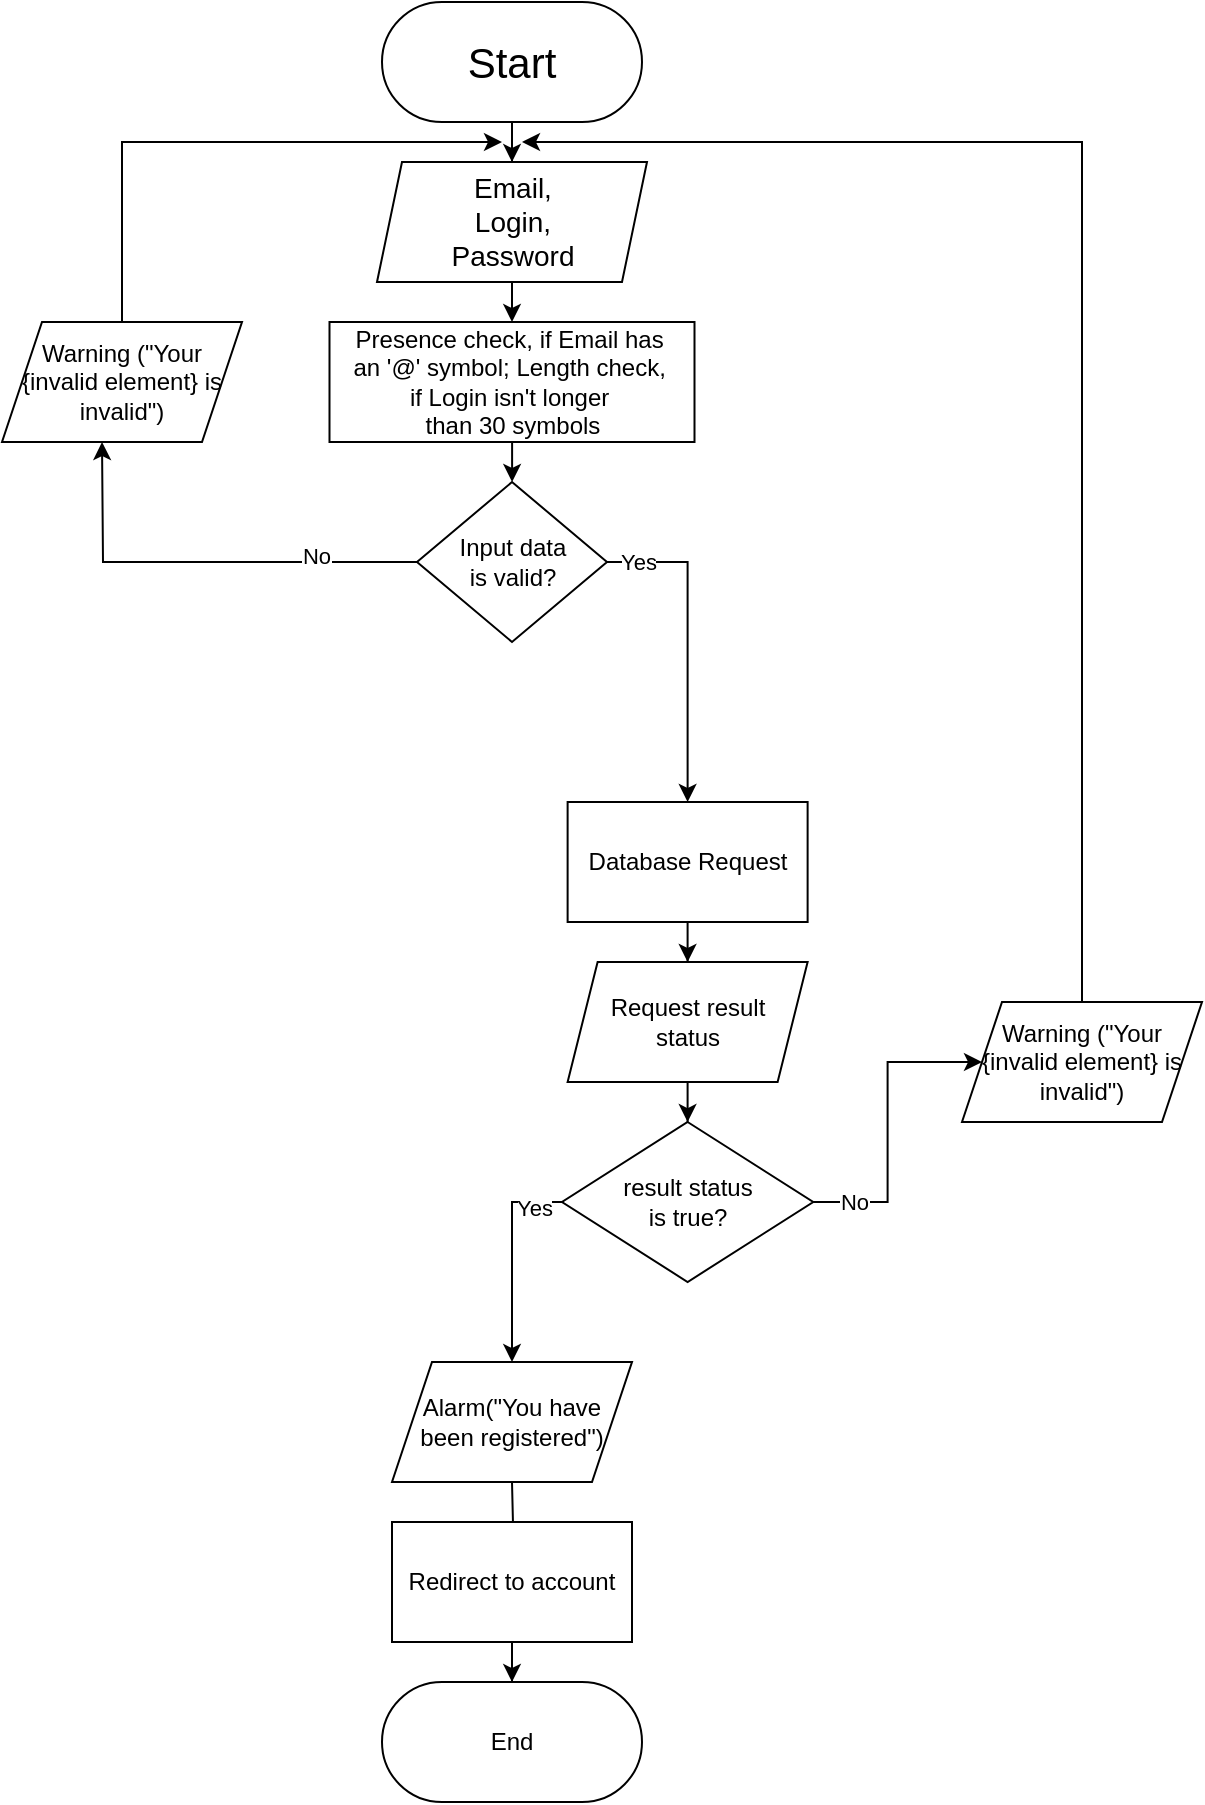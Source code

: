 <mxfile version="25.0.3">
  <diagram name="Page-1" id="T4Bg46aXJNvlbMjghzv_">
    <mxGraphModel dx="1050" dy="566" grid="1" gridSize="10" guides="1" tooltips="1" connect="1" arrows="1" fold="1" page="1" pageScale="1" pageWidth="850" pageHeight="1100" math="0" shadow="0">
      <root>
        <mxCell id="0" />
        <mxCell id="1" parent="0" />
        <mxCell id="qs1bGiQeaXVXdlEIbqZ7-5" style="edgeStyle=orthogonalEdgeStyle;rounded=0;orthogonalLoop=1;jettySize=auto;html=1;entryX=0.5;entryY=0;entryDx=0;entryDy=0;" parent="1" source="qs1bGiQeaXVXdlEIbqZ7-1" target="qs1bGiQeaXVXdlEIbqZ7-4" edge="1">
          <mxGeometry relative="1" as="geometry" />
        </mxCell>
        <mxCell id="qs1bGiQeaXVXdlEIbqZ7-1" value="&lt;font style=&quot;font-size: 21px;&quot;&gt;Start&lt;/font&gt;" style="rounded=1;whiteSpace=wrap;html=1;glass=0;shadow=0;arcSize=50;" parent="1" vertex="1">
          <mxGeometry x="370" y="10" width="130" height="60" as="geometry" />
        </mxCell>
        <mxCell id="qs1bGiQeaXVXdlEIbqZ7-7" value="" style="edgeStyle=orthogonalEdgeStyle;rounded=0;orthogonalLoop=1;jettySize=auto;html=1;" parent="1" source="qs1bGiQeaXVXdlEIbqZ7-4" target="qs1bGiQeaXVXdlEIbqZ7-6" edge="1">
          <mxGeometry relative="1" as="geometry" />
        </mxCell>
        <mxCell id="qs1bGiQeaXVXdlEIbqZ7-4" value="&lt;div&gt;&lt;font style=&quot;font-size: 14px;&quot;&gt;Email,&lt;/font&gt;&lt;/div&gt;&lt;div&gt;&lt;font style=&quot;font-size: 14px;&quot;&gt;Login,&lt;/font&gt;&lt;/div&gt;&lt;div&gt;&lt;font style=&quot;font-size: 14px;&quot;&gt;Password&lt;br&gt;&lt;/font&gt;&lt;/div&gt;" style="shape=parallelogram;perimeter=parallelogramPerimeter;whiteSpace=wrap;html=1;fixedSize=1;size=12.5;" parent="1" vertex="1">
          <mxGeometry x="367.5" y="90" width="135" height="60" as="geometry" />
        </mxCell>
        <mxCell id="qs1bGiQeaXVXdlEIbqZ7-21" style="edgeStyle=orthogonalEdgeStyle;rounded=0;orthogonalLoop=1;jettySize=auto;html=1;entryX=0.5;entryY=0;entryDx=0;entryDy=0;" parent="1" source="qs1bGiQeaXVXdlEIbqZ7-6" target="qs1bGiQeaXVXdlEIbqZ7-20" edge="1">
          <mxGeometry relative="1" as="geometry" />
        </mxCell>
        <mxCell id="qs1bGiQeaXVXdlEIbqZ7-6" value="&lt;div&gt;&lt;font&gt;Presence check, if Email has&amp;nbsp;&lt;/font&gt;&lt;/div&gt;&lt;div&gt;&lt;font&gt;an &#39;@&#39; symbol; Length check,&amp;nbsp;&lt;/font&gt;&lt;/div&gt;&lt;div&gt;&lt;font&gt;if Login isn&#39;t longer&amp;nbsp;&lt;/font&gt;&lt;/div&gt;&lt;div&gt;&lt;font&gt;than 30 symbols&lt;/font&gt;&lt;/div&gt;" style="whiteSpace=wrap;html=1;" parent="1" vertex="1">
          <mxGeometry x="343.75" y="170" width="182.5" height="60" as="geometry" />
        </mxCell>
        <mxCell id="qs1bGiQeaXVXdlEIbqZ7-14" value="" style="edgeStyle=orthogonalEdgeStyle;rounded=0;orthogonalLoop=1;jettySize=auto;html=1;" parent="1" source="qs1bGiQeaXVXdlEIbqZ7-10" target="qs1bGiQeaXVXdlEIbqZ7-13" edge="1">
          <mxGeometry relative="1" as="geometry" />
        </mxCell>
        <mxCell id="qs1bGiQeaXVXdlEIbqZ7-10" value="Database Request" style="whiteSpace=wrap;html=1;" parent="1" vertex="1">
          <mxGeometry x="462.81" y="410" width="120" height="60" as="geometry" />
        </mxCell>
        <mxCell id="qs1bGiQeaXVXdlEIbqZ7-16" value="" style="edgeStyle=orthogonalEdgeStyle;rounded=0;orthogonalLoop=1;jettySize=auto;html=1;" parent="1" source="qs1bGiQeaXVXdlEIbqZ7-13" target="qs1bGiQeaXVXdlEIbqZ7-15" edge="1">
          <mxGeometry relative="1" as="geometry" />
        </mxCell>
        <mxCell id="qs1bGiQeaXVXdlEIbqZ7-13" value="&lt;div&gt;Request result&lt;/div&gt;&lt;div&gt;status&lt;br&gt;&lt;/div&gt;" style="shape=parallelogram;perimeter=parallelogramPerimeter;whiteSpace=wrap;html=1;fixedSize=1;size=15;" parent="1" vertex="1">
          <mxGeometry x="462.81" y="490" width="120" height="60" as="geometry" />
        </mxCell>
        <mxCell id="qs1bGiQeaXVXdlEIbqZ7-17" style="edgeStyle=orthogonalEdgeStyle;rounded=0;orthogonalLoop=1;jettySize=auto;html=1;entryX=0;entryY=0.5;entryDx=0;entryDy=0;" parent="1" source="qs1bGiQeaXVXdlEIbqZ7-15" target="3-yneyDAcx6Eaqf7pTeI-2" edge="1">
          <mxGeometry relative="1" as="geometry">
            <mxPoint x="657.81" y="540" as="targetPoint" />
          </mxGeometry>
        </mxCell>
        <mxCell id="qs1bGiQeaXVXdlEIbqZ7-28" value="&lt;div&gt;No&lt;/div&gt;" style="edgeLabel;html=1;align=center;verticalAlign=middle;resizable=0;points=[];" parent="qs1bGiQeaXVXdlEIbqZ7-17" vertex="1" connectable="0">
          <mxGeometry x="-0.734" relative="1" as="geometry">
            <mxPoint as="offset" />
          </mxGeometry>
        </mxCell>
        <mxCell id="qs1bGiQeaXVXdlEIbqZ7-30" value="" style="edgeStyle=orthogonalEdgeStyle;rounded=0;orthogonalLoop=1;jettySize=auto;html=1;entryX=0.5;entryY=0;entryDx=0;entryDy=0;" parent="1" edge="1">
          <mxGeometry relative="1" as="geometry">
            <mxPoint x="480.0" y="610.0" as="sourcePoint" />
            <mxPoint x="435" y="690" as="targetPoint" />
            <Array as="points">
              <mxPoint x="435" y="610" />
            </Array>
          </mxGeometry>
        </mxCell>
        <mxCell id="qs1bGiQeaXVXdlEIbqZ7-31" value="Yes" style="edgeLabel;html=1;align=center;verticalAlign=middle;resizable=0;points=[];" parent="qs1bGiQeaXVXdlEIbqZ7-30" vertex="1" connectable="0">
          <mxGeometry x="-0.46" y="3" relative="1" as="geometry">
            <mxPoint as="offset" />
          </mxGeometry>
        </mxCell>
        <mxCell id="qs1bGiQeaXVXdlEIbqZ7-15" value="result status &lt;br&gt;is true?" style="rhombus;whiteSpace=wrap;html=1;" parent="1" vertex="1">
          <mxGeometry x="460" y="570" width="125.62" height="80" as="geometry" />
        </mxCell>
        <mxCell id="qs1bGiQeaXVXdlEIbqZ7-19" style="edgeStyle=orthogonalEdgeStyle;rounded=0;orthogonalLoop=1;jettySize=auto;html=1;" parent="1" edge="1">
          <mxGeometry relative="1" as="geometry">
            <mxPoint x="440" y="80" as="targetPoint" />
            <Array as="points">
              <mxPoint x="720" y="80" />
            </Array>
            <mxPoint x="720" y="510" as="sourcePoint" />
          </mxGeometry>
        </mxCell>
        <mxCell id="qs1bGiQeaXVXdlEIbqZ7-22" style="edgeStyle=orthogonalEdgeStyle;rounded=0;orthogonalLoop=1;jettySize=auto;html=1;entryX=0.5;entryY=0;entryDx=0;entryDy=0;" parent="1" source="qs1bGiQeaXVXdlEIbqZ7-20" target="qs1bGiQeaXVXdlEIbqZ7-10" edge="1">
          <mxGeometry relative="1" as="geometry">
            <Array as="points">
              <mxPoint x="523" y="290" />
            </Array>
          </mxGeometry>
        </mxCell>
        <mxCell id="qs1bGiQeaXVXdlEIbqZ7-26" value="&lt;div&gt;Yes&lt;/div&gt;" style="edgeLabel;html=1;align=center;verticalAlign=middle;resizable=0;points=[];" parent="qs1bGiQeaXVXdlEIbqZ7-22" vertex="1" connectable="0">
          <mxGeometry x="-0.815" relative="1" as="geometry">
            <mxPoint as="offset" />
          </mxGeometry>
        </mxCell>
        <mxCell id="qs1bGiQeaXVXdlEIbqZ7-23" style="edgeStyle=orthogonalEdgeStyle;rounded=0;orthogonalLoop=1;jettySize=auto;html=1;" parent="1" source="qs1bGiQeaXVXdlEIbqZ7-20" edge="1">
          <mxGeometry relative="1" as="geometry">
            <mxPoint x="230" y="230" as="targetPoint" />
          </mxGeometry>
        </mxCell>
        <mxCell id="qs1bGiQeaXVXdlEIbqZ7-27" value="&lt;div&gt;No&lt;/div&gt;" style="edgeLabel;html=1;align=center;verticalAlign=middle;resizable=0;points=[];" parent="qs1bGiQeaXVXdlEIbqZ7-23" vertex="1" connectable="0">
          <mxGeometry x="-0.528" y="-3" relative="1" as="geometry">
            <mxPoint as="offset" />
          </mxGeometry>
        </mxCell>
        <mxCell id="qs1bGiQeaXVXdlEIbqZ7-20" value="&lt;div&gt;Input data&lt;/div&gt;&lt;div&gt;is valid?&lt;br&gt;&lt;/div&gt;" style="rhombus;whiteSpace=wrap;html=1;" parent="1" vertex="1">
          <mxGeometry x="387.5" y="250" width="95" height="80" as="geometry" />
        </mxCell>
        <mxCell id="qs1bGiQeaXVXdlEIbqZ7-25" style="edgeStyle=orthogonalEdgeStyle;rounded=0;orthogonalLoop=1;jettySize=auto;html=1;" parent="1" edge="1">
          <mxGeometry relative="1" as="geometry">
            <mxPoint x="430" y="80" as="targetPoint" />
            <Array as="points">
              <mxPoint x="240" y="80" />
            </Array>
            <mxPoint x="240" y="170" as="sourcePoint" />
          </mxGeometry>
        </mxCell>
        <mxCell id="qs1bGiQeaXVXdlEIbqZ7-33" value="" style="edgeStyle=orthogonalEdgeStyle;rounded=0;orthogonalLoop=1;jettySize=auto;html=1;" parent="1" target="qs1bGiQeaXVXdlEIbqZ7-32" edge="1">
          <mxGeometry relative="1" as="geometry">
            <mxPoint x="435" y="750" as="sourcePoint" />
          </mxGeometry>
        </mxCell>
        <mxCell id="qs1bGiQeaXVXdlEIbqZ7-35" style="edgeStyle=orthogonalEdgeStyle;rounded=0;orthogonalLoop=1;jettySize=auto;html=1;entryX=0.5;entryY=0;entryDx=0;entryDy=0;" parent="1" source="qs1bGiQeaXVXdlEIbqZ7-32" target="qs1bGiQeaXVXdlEIbqZ7-34" edge="1">
          <mxGeometry relative="1" as="geometry" />
        </mxCell>
        <mxCell id="qs1bGiQeaXVXdlEIbqZ7-32" value="Redirect to account" style="whiteSpace=wrap;html=1;" parent="1" vertex="1">
          <mxGeometry x="375" y="770" width="120" height="60" as="geometry" />
        </mxCell>
        <mxCell id="qs1bGiQeaXVXdlEIbqZ7-34" value="&lt;div&gt;End&lt;/div&gt;" style="rounded=1;whiteSpace=wrap;html=1;glass=0;shadow=0;arcSize=50;" parent="1" vertex="1">
          <mxGeometry x="370" y="850" width="130" height="60" as="geometry" />
        </mxCell>
        <mxCell id="3-yneyDAcx6Eaqf7pTeI-1" value="Warning (&quot;Your {invalid element} is invalid&quot;)" style="shape=parallelogram;perimeter=parallelogramPerimeter;whiteSpace=wrap;html=1;fixedSize=1;" vertex="1" parent="1">
          <mxGeometry x="180" y="170" width="120" height="60" as="geometry" />
        </mxCell>
        <mxCell id="3-yneyDAcx6Eaqf7pTeI-2" value="Warning (&quot;Your {invalid element} is invalid&quot;)" style="shape=parallelogram;perimeter=parallelogramPerimeter;whiteSpace=wrap;html=1;fixedSize=1;" vertex="1" parent="1">
          <mxGeometry x="660" y="510" width="120" height="60" as="geometry" />
        </mxCell>
        <mxCell id="3-yneyDAcx6Eaqf7pTeI-3" value="Alarm(&quot;You have been registered&quot;)" style="shape=parallelogram;perimeter=parallelogramPerimeter;whiteSpace=wrap;html=1;fixedSize=1;" vertex="1" parent="1">
          <mxGeometry x="375" y="690" width="120" height="60" as="geometry" />
        </mxCell>
      </root>
    </mxGraphModel>
  </diagram>
</mxfile>
